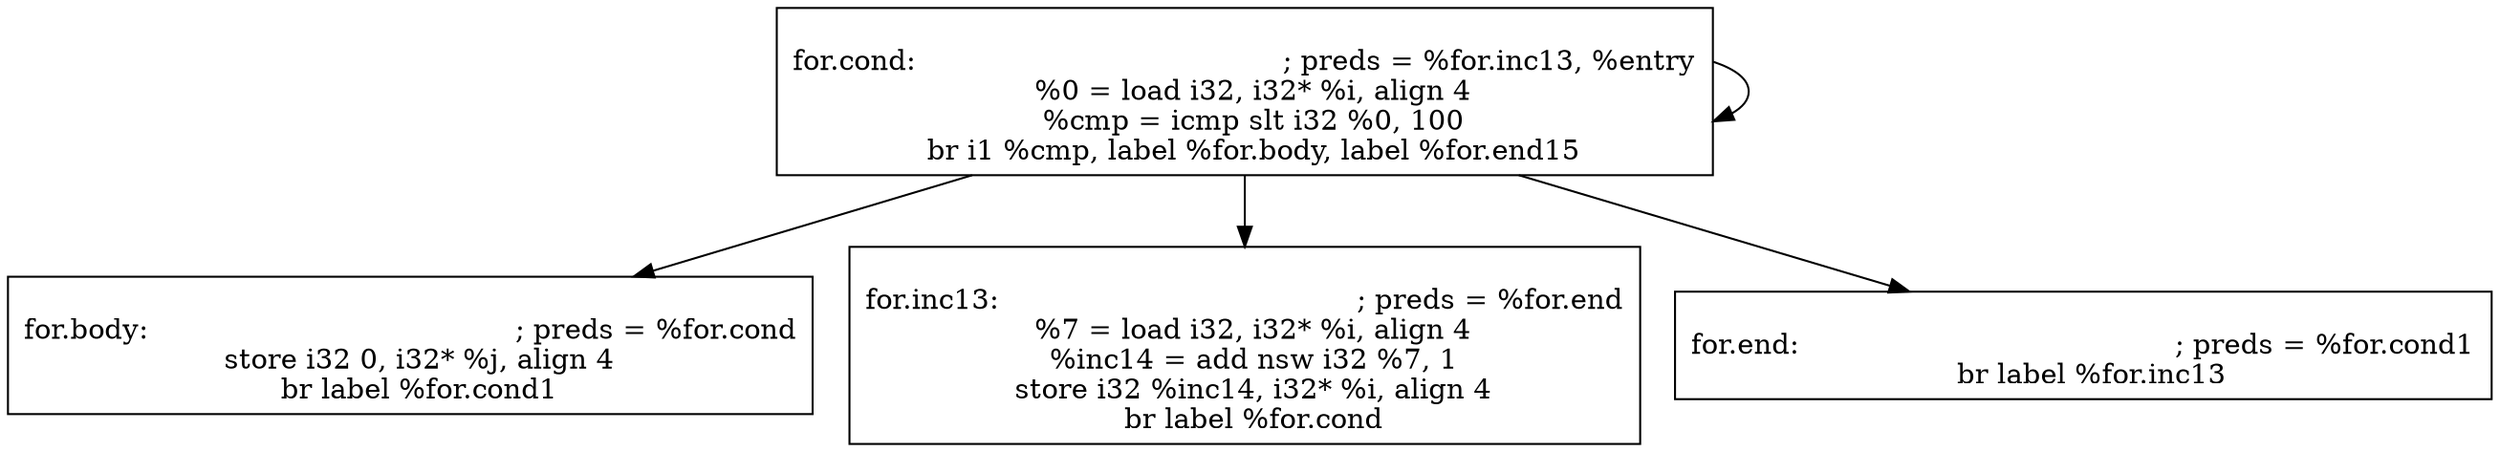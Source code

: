
digraph G {


node183 [label="
for.body:                                         ; preds = %for.cond
  store i32 0, i32* %j, align 4
  br label %for.cond1
",shape=rectangle ]
node182 [label="
for.cond:                                         ; preds = %for.inc13, %entry
  %0 = load i32, i32* %i, align 4
  %cmp = icmp slt i32 %0, 100
  br i1 %cmp, label %for.body, label %for.end15
",shape=rectangle ]
node180 [label="
for.inc13:                                        ; preds = %for.end
  %7 = load i32, i32* %i, align 4
  %inc14 = add nsw i32 %7, 1
  store i32 %inc14, i32* %i, align 4
  br label %for.cond
",shape=rectangle ]
node181 [label="
for.end:                                          ; preds = %for.cond1
  br label %for.inc13
",shape=rectangle ]

node182->node181 [ ]
node182->node180 [ ]
node182->node183 [ ]
node182->node182 [ ]


}
